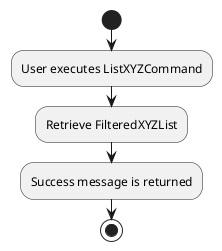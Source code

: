 @startuml

 start
 :User executes ListXYZCommand;
 :Retrieve FilteredXYZList;
 :Success message is returned;
 stop
 @enduml